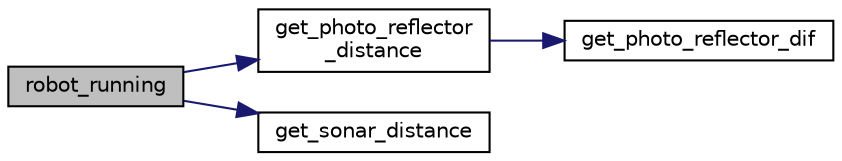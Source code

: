 digraph "robot_running"
{
 // LATEX_PDF_SIZE
  edge [fontname="Helvetica",fontsize="10",labelfontname="Helvetica",labelfontsize="10"];
  node [fontname="Helvetica",fontsize="10",shape=record];
  rankdir="LR";
  Node1 [label="robot_running",height=0.2,width=0.4,color="black", fillcolor="grey75", style="filled", fontcolor="black",tooltip="コース周回用のメインプログラム"];
  Node1 -> Node2 [color="midnightblue",fontsize="10",style="solid",fontname="Helvetica"];
  Node2 [label="get_photo_reflector\l_distance",height=0.2,width=0.4,color="black", fillcolor="white", style="filled",URL="$photo__reflector_8c.html#aad9c313aeb5bdb8fa2af97bb34bdb9c6",tooltip="フォトリフレクタで計測した距離を取得"];
  Node2 -> Node3 [color="midnightblue",fontsize="10",style="solid",fontname="Helvetica"];
  Node3 [label="get_photo_reflector_dif",height=0.2,width=0.4,color="black", fillcolor="white", style="filled",URL="$photo__reflector_8c.html#a2fad7caf1bc795389c410e2dde2ca68a",tooltip=" "];
  Node1 -> Node4 [color="midnightblue",fontsize="10",style="solid",fontname="Helvetica"];
  Node4 [label="get_sonar_distance",height=0.2,width=0.4,color="black", fillcolor="white", style="filled",URL="$sonar_8c.html#a79d59d143a65fbc3f3a3a1ebf7690919",tooltip="超音波センサを指定して、その超音波センサで測定した距離を取得"];
}
